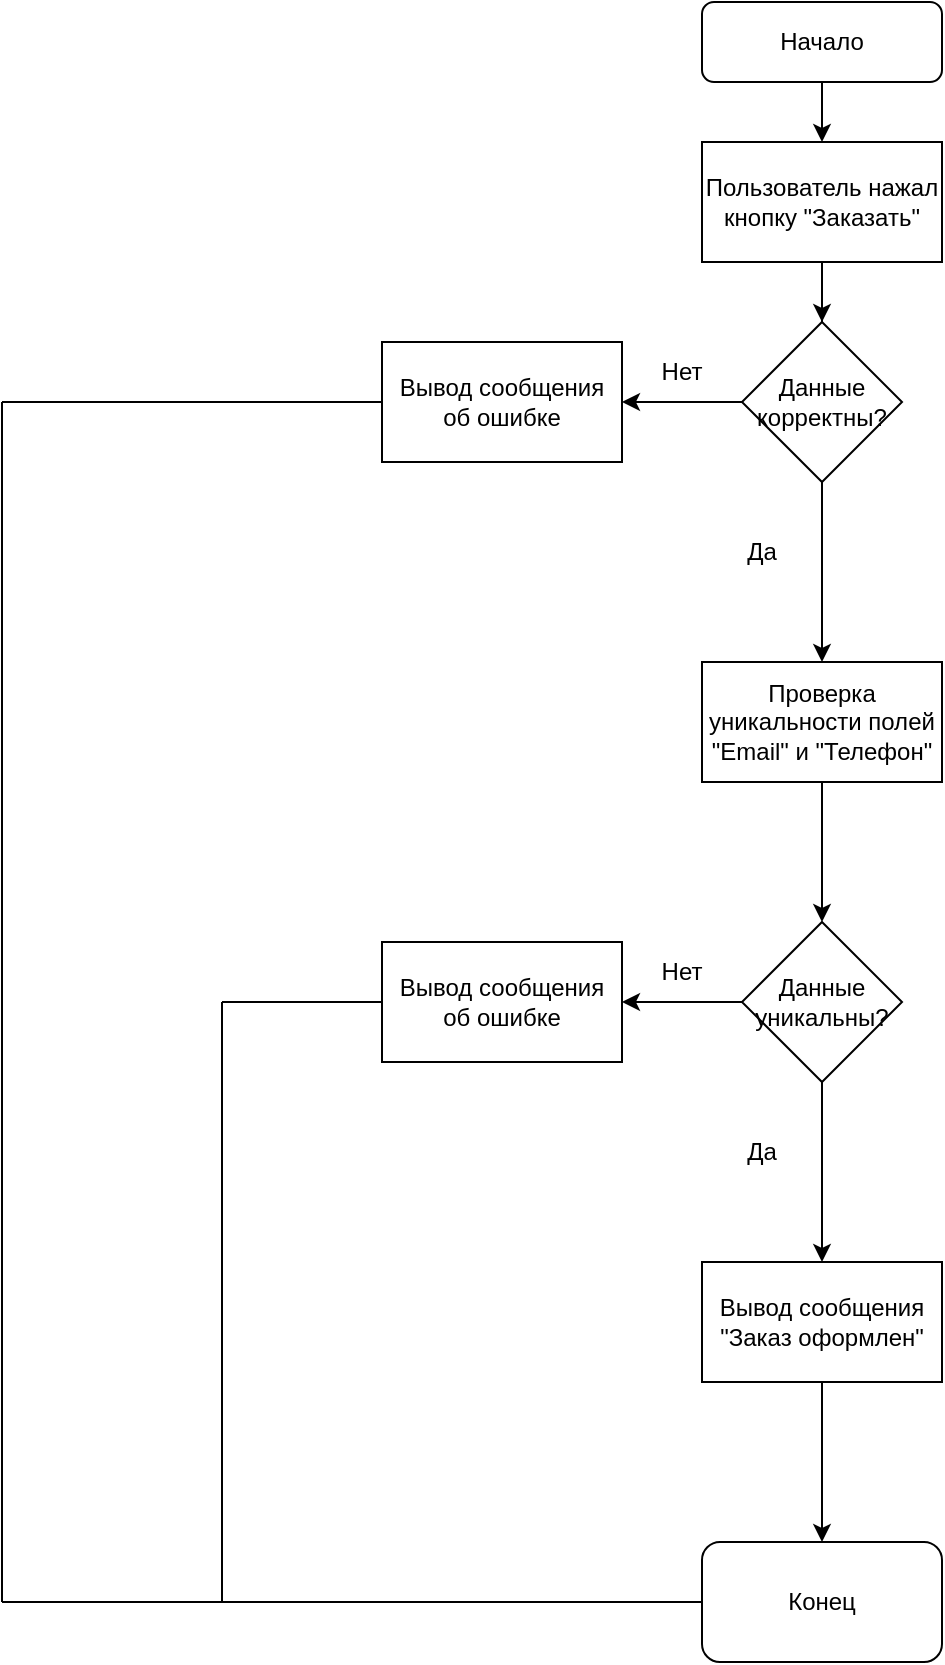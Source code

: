 <mxfile version="20.2.6" type="github">
  <diagram id="C5RBs43oDa-KdzZeNtuy" name="Page-1">
    <mxGraphModel dx="1396" dy="306" grid="1" gridSize="10" guides="1" tooltips="1" connect="1" arrows="1" fold="1" page="1" pageScale="1" pageWidth="827" pageHeight="1169" math="0" shadow="0">
      <root>
        <mxCell id="WIyWlLk6GJQsqaUBKTNV-0" />
        <mxCell id="WIyWlLk6GJQsqaUBKTNV-1" parent="WIyWlLk6GJQsqaUBKTNV-0" />
        <mxCell id="WIyWlLk6GJQsqaUBKTNV-3" value="Начало" style="rounded=1;whiteSpace=wrap;html=1;fontSize=12;glass=0;strokeWidth=1;shadow=0;" parent="WIyWlLk6GJQsqaUBKTNV-1" vertex="1">
          <mxGeometry x="160" y="80" width="120" height="40" as="geometry" />
        </mxCell>
        <mxCell id="pDiJ6SSq74Rm6v7-aUN9-45" value="" style="edgeStyle=orthogonalEdgeStyle;rounded=0;orthogonalLoop=1;jettySize=auto;html=1;" edge="1" parent="WIyWlLk6GJQsqaUBKTNV-1" source="pDiJ6SSq74Rm6v7-aUN9-11" target="pDiJ6SSq74Rm6v7-aUN9-12">
          <mxGeometry relative="1" as="geometry" />
        </mxCell>
        <mxCell id="pDiJ6SSq74Rm6v7-aUN9-11" value="Пользователь нажал кнопку &quot;Заказать&quot;" style="rounded=0;whiteSpace=wrap;html=1;" vertex="1" parent="WIyWlLk6GJQsqaUBKTNV-1">
          <mxGeometry x="160" y="150" width="120" height="60" as="geometry" />
        </mxCell>
        <mxCell id="pDiJ6SSq74Rm6v7-aUN9-14" value="" style="edgeStyle=orthogonalEdgeStyle;rounded=0;orthogonalLoop=1;jettySize=auto;html=1;" edge="1" parent="WIyWlLk6GJQsqaUBKTNV-1" source="pDiJ6SSq74Rm6v7-aUN9-12" target="pDiJ6SSq74Rm6v7-aUN9-13">
          <mxGeometry relative="1" as="geometry" />
        </mxCell>
        <mxCell id="pDiJ6SSq74Rm6v7-aUN9-16" value="" style="edgeStyle=orthogonalEdgeStyle;rounded=0;orthogonalLoop=1;jettySize=auto;html=1;" edge="1" parent="WIyWlLk6GJQsqaUBKTNV-1" source="pDiJ6SSq74Rm6v7-aUN9-12" target="pDiJ6SSq74Rm6v7-aUN9-15">
          <mxGeometry relative="1" as="geometry" />
        </mxCell>
        <mxCell id="pDiJ6SSq74Rm6v7-aUN9-12" value="Данные корректны?" style="rhombus;whiteSpace=wrap;html=1;" vertex="1" parent="WIyWlLk6GJQsqaUBKTNV-1">
          <mxGeometry x="180" y="240" width="80" height="80" as="geometry" />
        </mxCell>
        <mxCell id="pDiJ6SSq74Rm6v7-aUN9-13" value="Вывод сообщения об ошибке" style="whiteSpace=wrap;html=1;" vertex="1" parent="WIyWlLk6GJQsqaUBKTNV-1">
          <mxGeometry y="250" width="120" height="60" as="geometry" />
        </mxCell>
        <mxCell id="pDiJ6SSq74Rm6v7-aUN9-23" value="" style="edgeStyle=orthogonalEdgeStyle;rounded=0;orthogonalLoop=1;jettySize=auto;html=1;" edge="1" parent="WIyWlLk6GJQsqaUBKTNV-1" source="pDiJ6SSq74Rm6v7-aUN9-15" target="pDiJ6SSq74Rm6v7-aUN9-22">
          <mxGeometry relative="1" as="geometry" />
        </mxCell>
        <mxCell id="pDiJ6SSq74Rm6v7-aUN9-15" value="Проверка уникальности полей &quot;Email&quot; и &quot;Телефон&quot;" style="whiteSpace=wrap;html=1;" vertex="1" parent="WIyWlLk6GJQsqaUBKTNV-1">
          <mxGeometry x="160" y="410" width="120" height="60" as="geometry" />
        </mxCell>
        <mxCell id="pDiJ6SSq74Rm6v7-aUN9-18" value="Нет" style="text;html=1;strokeColor=none;fillColor=none;align=center;verticalAlign=middle;whiteSpace=wrap;rounded=0;" vertex="1" parent="WIyWlLk6GJQsqaUBKTNV-1">
          <mxGeometry x="120" y="250" width="60" height="30" as="geometry" />
        </mxCell>
        <mxCell id="pDiJ6SSq74Rm6v7-aUN9-19" value="Да" style="text;html=1;strokeColor=none;fillColor=none;align=center;verticalAlign=middle;whiteSpace=wrap;rounded=0;" vertex="1" parent="WIyWlLk6GJQsqaUBKTNV-1">
          <mxGeometry x="160" y="340" width="60" height="30" as="geometry" />
        </mxCell>
        <mxCell id="pDiJ6SSq74Rm6v7-aUN9-25" value="" style="edgeStyle=orthogonalEdgeStyle;rounded=0;orthogonalLoop=1;jettySize=auto;html=1;" edge="1" parent="WIyWlLk6GJQsqaUBKTNV-1" source="pDiJ6SSq74Rm6v7-aUN9-22" target="pDiJ6SSq74Rm6v7-aUN9-24">
          <mxGeometry relative="1" as="geometry" />
        </mxCell>
        <mxCell id="pDiJ6SSq74Rm6v7-aUN9-27" value="" style="edgeStyle=orthogonalEdgeStyle;rounded=0;orthogonalLoop=1;jettySize=auto;html=1;" edge="1" parent="WIyWlLk6GJQsqaUBKTNV-1" source="pDiJ6SSq74Rm6v7-aUN9-22" target="pDiJ6SSq74Rm6v7-aUN9-26">
          <mxGeometry relative="1" as="geometry" />
        </mxCell>
        <mxCell id="pDiJ6SSq74Rm6v7-aUN9-22" value="Данные уникальны?" style="rhombus;whiteSpace=wrap;html=1;" vertex="1" parent="WIyWlLk6GJQsqaUBKTNV-1">
          <mxGeometry x="180" y="540" width="80" height="80" as="geometry" />
        </mxCell>
        <mxCell id="pDiJ6SSq74Rm6v7-aUN9-24" value="Вывод сообщения об ошибке" style="whiteSpace=wrap;html=1;" vertex="1" parent="WIyWlLk6GJQsqaUBKTNV-1">
          <mxGeometry y="550" width="120" height="60" as="geometry" />
        </mxCell>
        <mxCell id="pDiJ6SSq74Rm6v7-aUN9-29" value="" style="edgeStyle=orthogonalEdgeStyle;rounded=0;orthogonalLoop=1;jettySize=auto;html=1;" edge="1" parent="WIyWlLk6GJQsqaUBKTNV-1" source="pDiJ6SSq74Rm6v7-aUN9-26" target="pDiJ6SSq74Rm6v7-aUN9-28">
          <mxGeometry relative="1" as="geometry" />
        </mxCell>
        <mxCell id="pDiJ6SSq74Rm6v7-aUN9-26" value="Вывод сообщения &quot;Заказ оформлен&quot;" style="whiteSpace=wrap;html=1;" vertex="1" parent="WIyWlLk6GJQsqaUBKTNV-1">
          <mxGeometry x="160" y="710" width="120" height="60" as="geometry" />
        </mxCell>
        <mxCell id="pDiJ6SSq74Rm6v7-aUN9-28" value="Конец" style="rounded=1;whiteSpace=wrap;html=1;" vertex="1" parent="WIyWlLk6GJQsqaUBKTNV-1">
          <mxGeometry x="160" y="850" width="120" height="60" as="geometry" />
        </mxCell>
        <mxCell id="pDiJ6SSq74Rm6v7-aUN9-30" value="Нет" style="text;html=1;strokeColor=none;fillColor=none;align=center;verticalAlign=middle;whiteSpace=wrap;rounded=0;" vertex="1" parent="WIyWlLk6GJQsqaUBKTNV-1">
          <mxGeometry x="120" y="550" width="60" height="30" as="geometry" />
        </mxCell>
        <mxCell id="pDiJ6SSq74Rm6v7-aUN9-31" value="Да" style="text;html=1;strokeColor=none;fillColor=none;align=center;verticalAlign=middle;whiteSpace=wrap;rounded=0;" vertex="1" parent="WIyWlLk6GJQsqaUBKTNV-1">
          <mxGeometry x="160" y="640" width="60" height="30" as="geometry" />
        </mxCell>
        <mxCell id="pDiJ6SSq74Rm6v7-aUN9-32" value="" style="endArrow=none;html=1;rounded=0;" edge="1" parent="WIyWlLk6GJQsqaUBKTNV-1">
          <mxGeometry width="50" height="50" relative="1" as="geometry">
            <mxPoint x="-190" y="880" as="sourcePoint" />
            <mxPoint x="160" y="880" as="targetPoint" />
            <Array as="points">
              <mxPoint x="-20" y="880" />
            </Array>
          </mxGeometry>
        </mxCell>
        <mxCell id="pDiJ6SSq74Rm6v7-aUN9-35" value="" style="endArrow=none;html=1;rounded=0;" edge="1" parent="WIyWlLk6GJQsqaUBKTNV-1">
          <mxGeometry width="50" height="50" relative="1" as="geometry">
            <mxPoint x="-80" y="880" as="sourcePoint" />
            <mxPoint x="-80" y="580" as="targetPoint" />
          </mxGeometry>
        </mxCell>
        <mxCell id="pDiJ6SSq74Rm6v7-aUN9-36" value="" style="endArrow=none;html=1;rounded=0;" edge="1" parent="WIyWlLk6GJQsqaUBKTNV-1">
          <mxGeometry width="50" height="50" relative="1" as="geometry">
            <mxPoint x="-190" y="880" as="sourcePoint" />
            <mxPoint x="-190" y="280" as="targetPoint" />
          </mxGeometry>
        </mxCell>
        <mxCell id="pDiJ6SSq74Rm6v7-aUN9-40" value="" style="endArrow=none;html=1;rounded=0;entryX=0;entryY=0.5;entryDx=0;entryDy=0;" edge="1" parent="WIyWlLk6GJQsqaUBKTNV-1" target="pDiJ6SSq74Rm6v7-aUN9-24">
          <mxGeometry width="50" height="50" relative="1" as="geometry">
            <mxPoint x="-80" y="580" as="sourcePoint" />
            <mxPoint x="-30" y="530" as="targetPoint" />
          </mxGeometry>
        </mxCell>
        <mxCell id="pDiJ6SSq74Rm6v7-aUN9-41" value="" style="endArrow=none;html=1;rounded=0;entryX=0;entryY=0.5;entryDx=0;entryDy=0;" edge="1" parent="WIyWlLk6GJQsqaUBKTNV-1" target="pDiJ6SSq74Rm6v7-aUN9-13">
          <mxGeometry width="50" height="50" relative="1" as="geometry">
            <mxPoint x="-190" y="280" as="sourcePoint" />
            <mxPoint x="-110" y="280" as="targetPoint" />
          </mxGeometry>
        </mxCell>
        <mxCell id="pDiJ6SSq74Rm6v7-aUN9-42" value="" style="endArrow=none;html=1;rounded=0;exitX=0.5;exitY=0;exitDx=0;exitDy=0;" edge="1" parent="WIyWlLk6GJQsqaUBKTNV-1" source="pDiJ6SSq74Rm6v7-aUN9-12">
          <mxGeometry width="50" height="50" relative="1" as="geometry">
            <mxPoint x="170" y="260" as="sourcePoint" />
            <mxPoint x="220" y="210" as="targetPoint" />
          </mxGeometry>
        </mxCell>
        <mxCell id="pDiJ6SSq74Rm6v7-aUN9-50" value="" style="endArrow=classic;html=1;rounded=0;entryX=0.5;entryY=0;entryDx=0;entryDy=0;" edge="1" parent="WIyWlLk6GJQsqaUBKTNV-1" target="pDiJ6SSq74Rm6v7-aUN9-11">
          <mxGeometry width="50" height="50" relative="1" as="geometry">
            <mxPoint x="220" y="120" as="sourcePoint" />
            <mxPoint x="270" y="70" as="targetPoint" />
          </mxGeometry>
        </mxCell>
      </root>
    </mxGraphModel>
  </diagram>
</mxfile>
